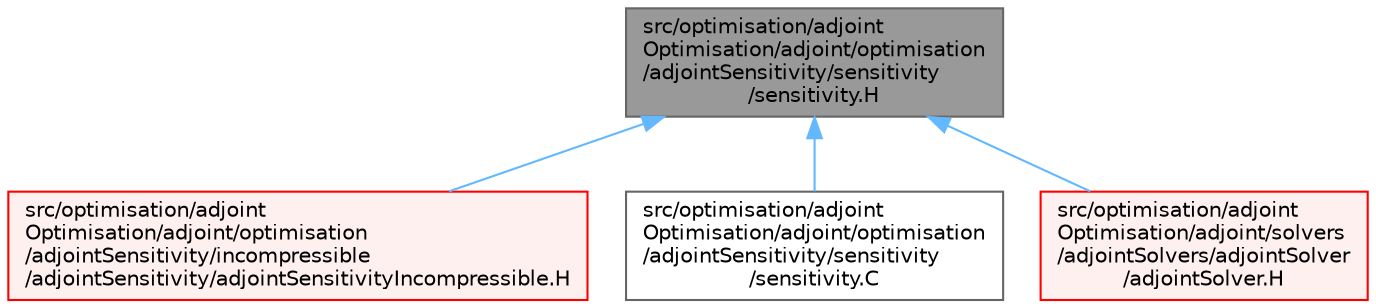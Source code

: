 digraph "src/optimisation/adjointOptimisation/adjoint/optimisation/adjointSensitivity/sensitivity/sensitivity.H"
{
 // LATEX_PDF_SIZE
  bgcolor="transparent";
  edge [fontname=Helvetica,fontsize=10,labelfontname=Helvetica,labelfontsize=10];
  node [fontname=Helvetica,fontsize=10,shape=box,height=0.2,width=0.4];
  Node1 [id="Node000001",label="src/optimisation/adjoint\lOptimisation/adjoint/optimisation\l/adjointSensitivity/sensitivity\l/sensitivity.H",height=0.2,width=0.4,color="gray40", fillcolor="grey60", style="filled", fontcolor="black",tooltip=" "];
  Node1 -> Node2 [id="edge1_Node000001_Node000002",dir="back",color="steelblue1",style="solid",tooltip=" "];
  Node2 [id="Node000002",label="src/optimisation/adjoint\lOptimisation/adjoint/optimisation\l/adjointSensitivity/incompressible\l/adjointSensitivity/adjointSensitivityIncompressible.H",height=0.2,width=0.4,color="red", fillcolor="#FFF0F0", style="filled",URL="$adjointSensitivityIncompressible_8H.html",tooltip=" "];
  Node1 -> Node28 [id="edge2_Node000001_Node000028",dir="back",color="steelblue1",style="solid",tooltip=" "];
  Node28 [id="Node000028",label="src/optimisation/adjoint\lOptimisation/adjoint/optimisation\l/adjointSensitivity/sensitivity\l/sensitivity.C",height=0.2,width=0.4,color="grey40", fillcolor="white", style="filled",URL="$sensitivity_8C.html",tooltip=" "];
  Node1 -> Node29 [id="edge3_Node000001_Node000029",dir="back",color="steelblue1",style="solid",tooltip=" "];
  Node29 [id="Node000029",label="src/optimisation/adjoint\lOptimisation/adjoint/solvers\l/adjointSolvers/adjointSolver\l/adjointSolver.H",height=0.2,width=0.4,color="red", fillcolor="#FFF0F0", style="filled",URL="$adjointSolver_8H.html",tooltip=" "];
}
